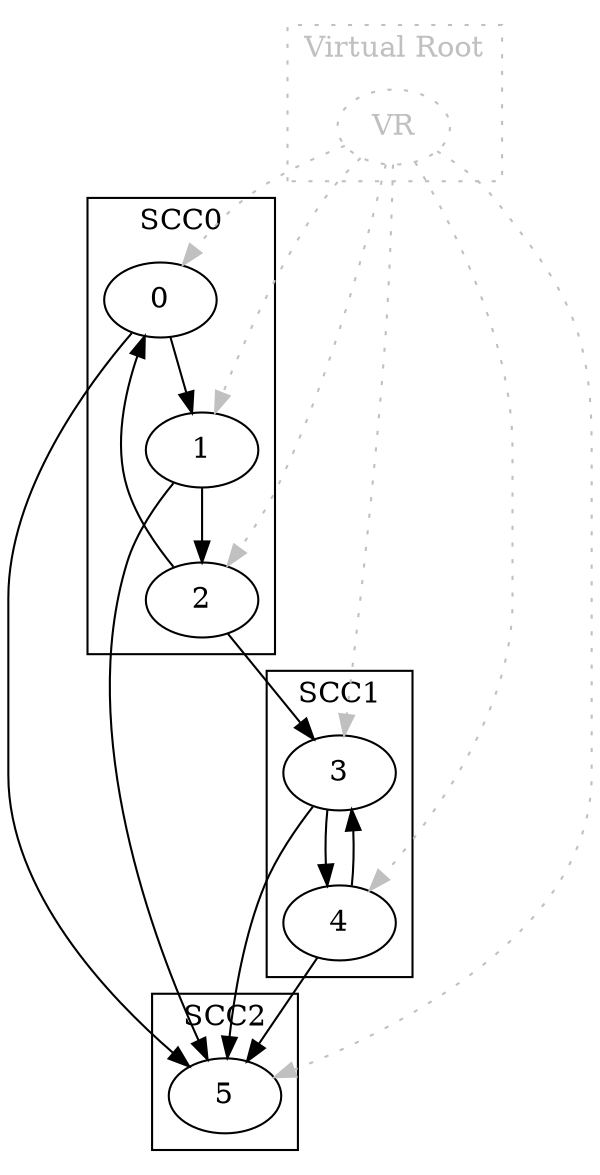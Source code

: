 digraph G {
  VR [style=dotted color=gray fontcolor=gray]

  // SCC clusters
  subgraph cluster_vr { label="Virtual Root" style="dotted" color=gray fontcolor=gray VR}

  subgraph cluster_scc0 { label="SCC0" 0 -> 1 -> 2 -> 0;}
  subgraph cluster_scc1 { label="SCC1" 3 -> 4 -> 3;}
  subgraph cluster_scc2 { label="SCC2" 5;}

  // inter SCC edges
  0 -> 5;
  1 -> 5;

  2 -> 3;

  3 -> 5;
  4 -> 5;

  // VR inter SCC edges
  VR -> { 0 1 2 3 4 5 } [style="dotted" color=gray]
}
